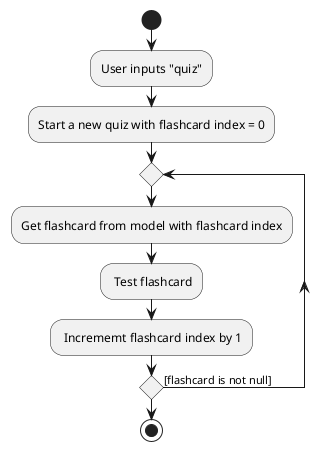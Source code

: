 @startuml
start
:User inputs "quiz";
:Start a new quiz with flashcard index = 0;
repeat
    :Get flashcard from model with flashcard index;

    'Since the beta syntax does not support placing the condition outside the
    'diamond we place it as the true branch instead.

    : Test flashcard;
    : Incrememt flashcard index by 1;
repeat while () is ([flashcard is not null])

stop
@enduml
